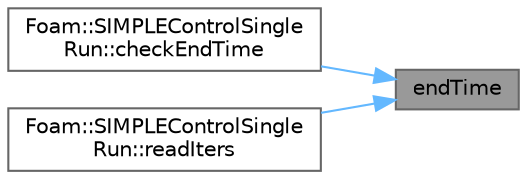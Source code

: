digraph "endTime"
{
 // LATEX_PDF_SIZE
  bgcolor="transparent";
  edge [fontname=Helvetica,fontsize=10,labelfontname=Helvetica,labelfontsize=10];
  node [fontname=Helvetica,fontsize=10,shape=box,height=0.2,width=0.4];
  rankdir="RL";
  Node1 [id="Node000001",label="endTime",height=0.2,width=0.4,color="gray40", fillcolor="grey60", style="filled", fontcolor="black",tooltip=" "];
  Node1 -> Node2 [id="edge1_Node000001_Node000002",dir="back",color="steelblue1",style="solid",tooltip=" "];
  Node2 [id="Node000002",label="Foam::SIMPLEControlSingle\lRun::checkEndTime",height=0.2,width=0.4,color="grey40", fillcolor="white", style="filled",URL="$classFoam_1_1SIMPLEControlSingleRun.html#aaa1aa92b8e9757c63bc48b742699db73",tooltip=" "];
  Node1 -> Node3 [id="edge2_Node000001_Node000003",dir="back",color="steelblue1",style="solid",tooltip=" "];
  Node3 [id="Node000003",label="Foam::SIMPLEControlSingle\lRun::readIters",height=0.2,width=0.4,color="grey40", fillcolor="white", style="filled",URL="$classFoam_1_1SIMPLEControlSingleRun.html#a4756777501475ab65963acd064d8a5ab",tooltip=" "];
}
